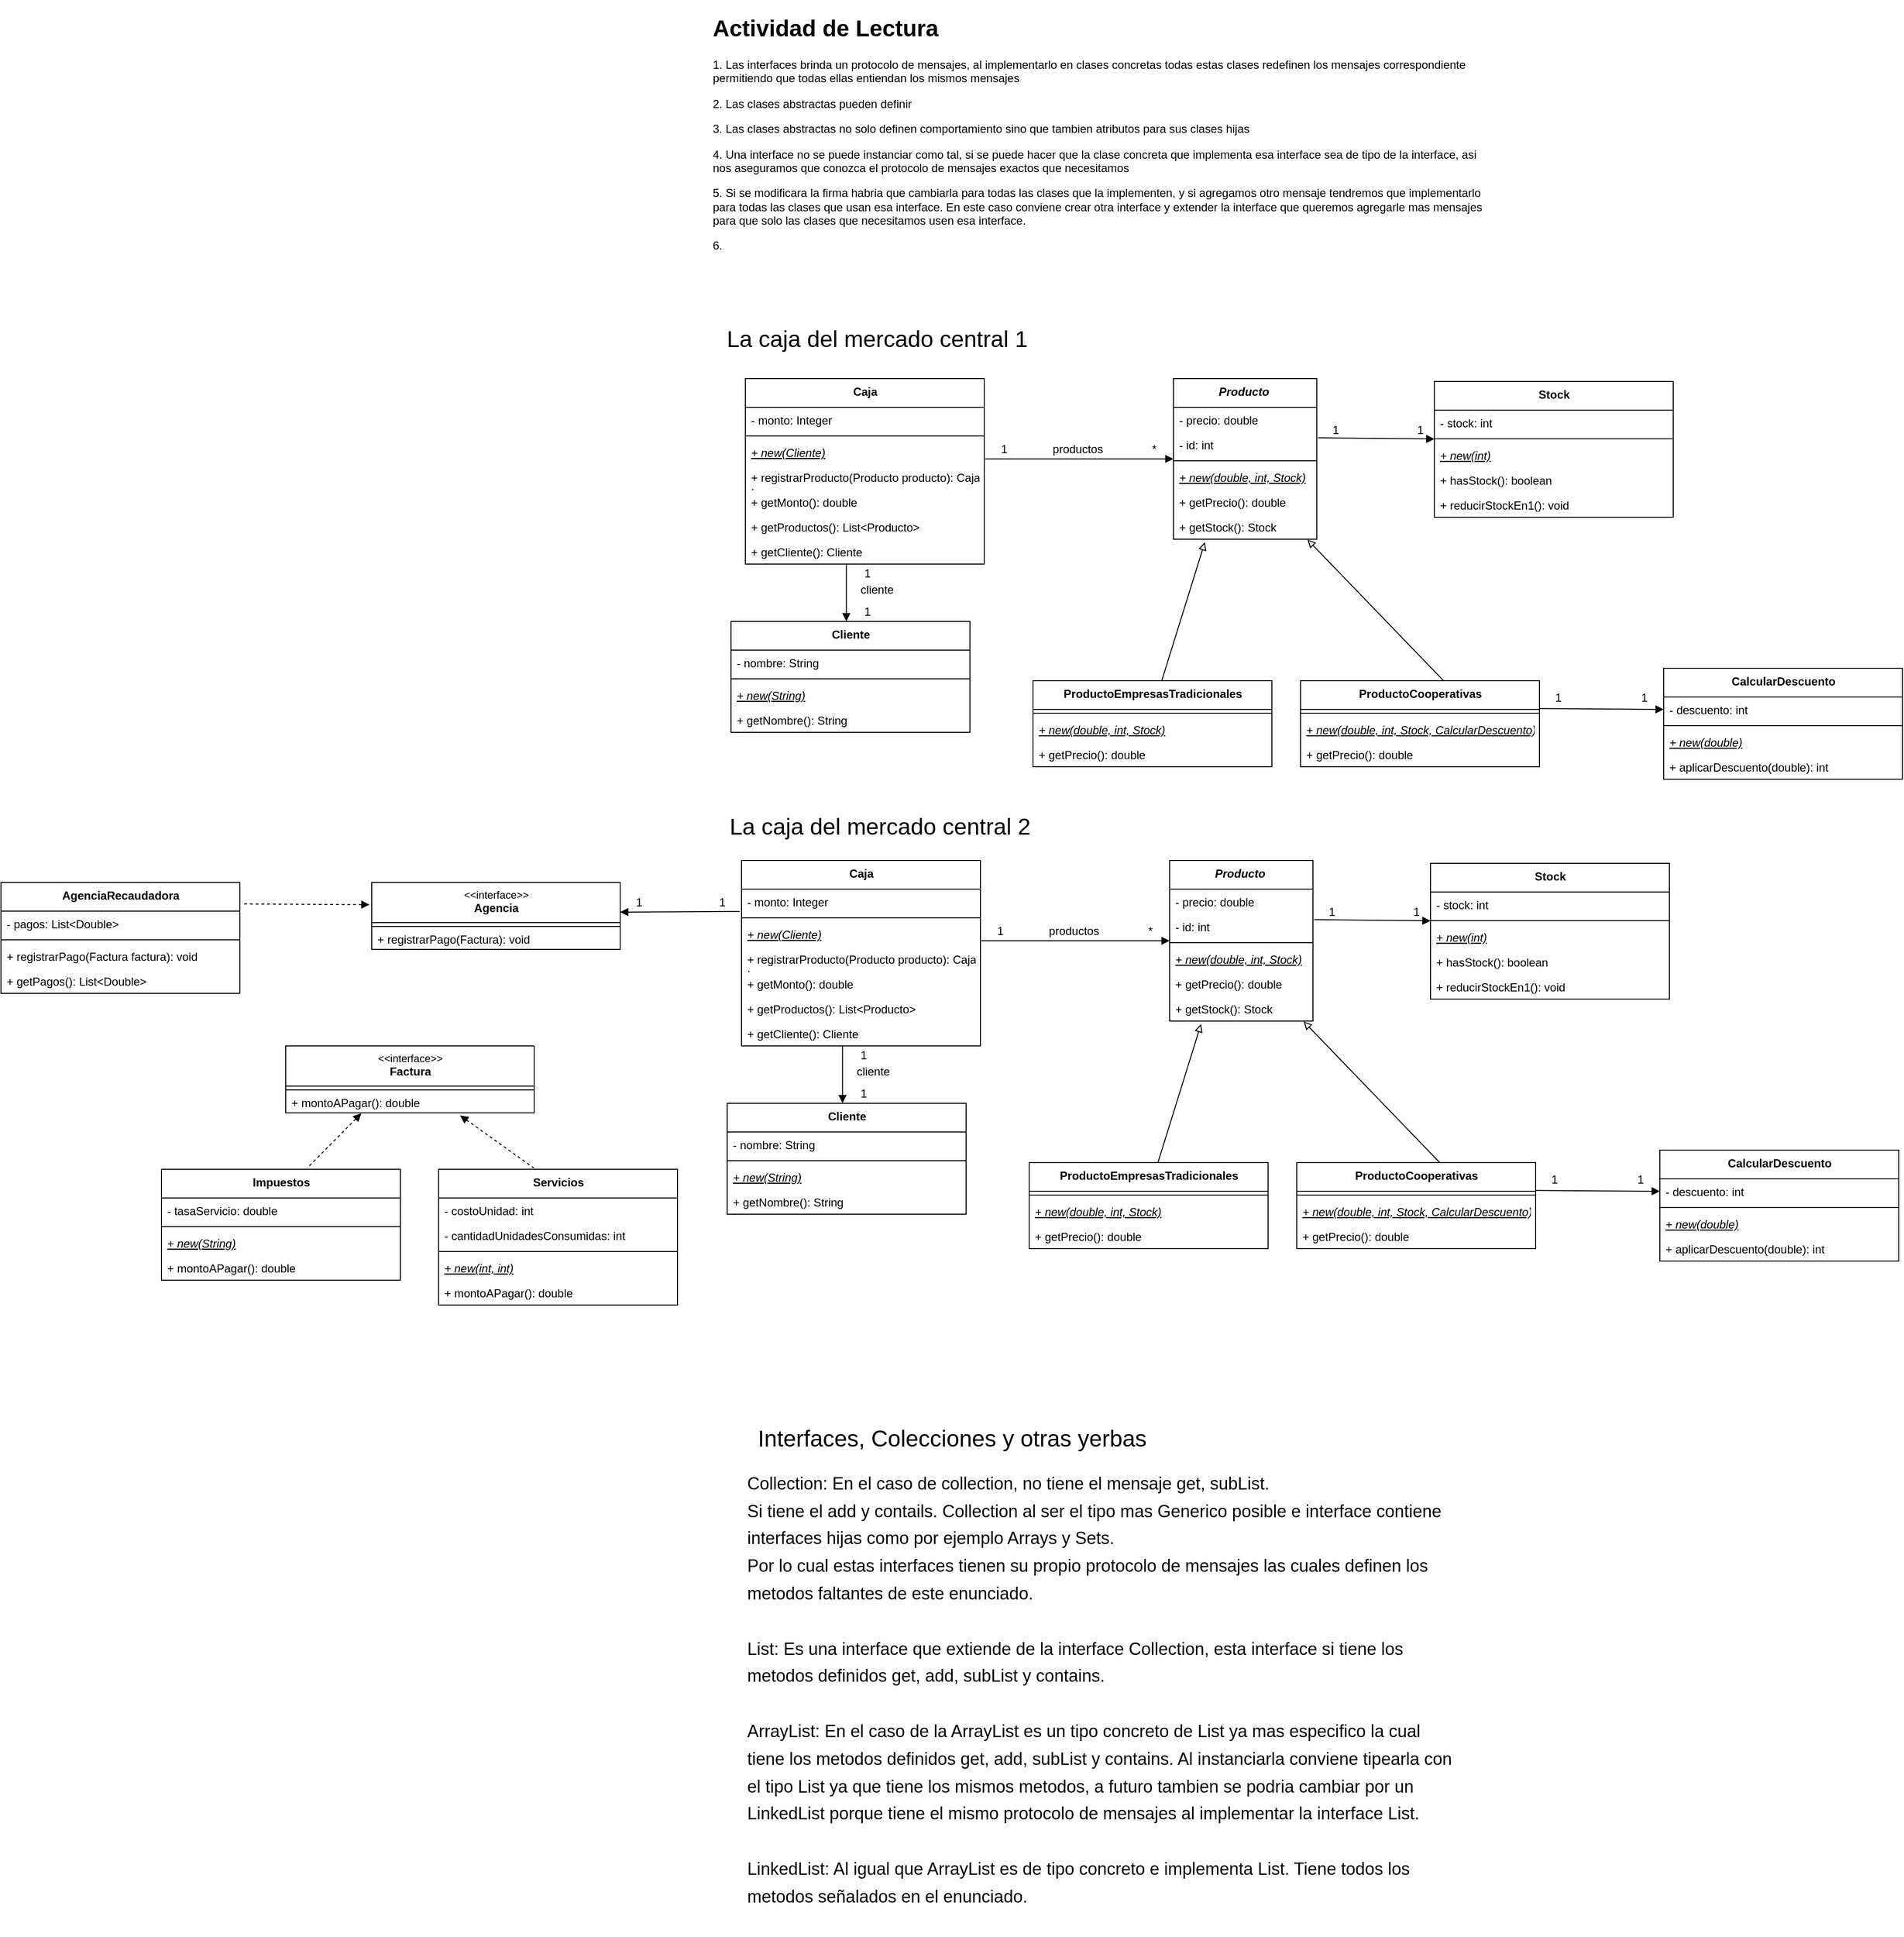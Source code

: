 <mxfile version="17.5.0" type="github">
  <diagram id="h2imKSvwqHgFwFgqD-qL" name="Page-1">
    <mxGraphModel dx="2871" dy="1004" grid="1" gridSize="10" guides="1" tooltips="1" connect="1" arrows="1" fold="1" page="1" pageScale="1" pageWidth="827" pageHeight="1169" math="0" shadow="0">
      <root>
        <mxCell id="0" />
        <mxCell id="1" parent="0" />
        <mxCell id="-CZiWa_femPdXsY6NKQu-2" value="&lt;h1&gt;Actividad de Lectura&lt;/h1&gt;&lt;p&gt;1. Las interfaces brinda un protocolo de mensajes, al implementarlo en clases concretas todas estas clases redefinen los mensajes correspondiente permitiendo que todas ellas entiendan los mismos mensajes&lt;/p&gt;&lt;p&gt;2. Las clases abstractas pueden definir&amp;nbsp;&lt;/p&gt;&lt;p&gt;3. Las clases abstractas no solo definen comportamiento sino que tambien atributos para sus clases hijas&lt;/p&gt;&lt;p&gt;4. Una interface no se puede instanciar como tal, si se puede hacer que la clase concreta que implementa esa interface sea de tipo de la interface, asi nos aseguramos que conozca el protocolo de mensajes exactos que necesitamos&lt;/p&gt;&lt;p&gt;5. Si se modificara la firma habria que cambiarla para todas las clases que la implementen, y si agregamos otro mensaje tendremos que implementarlo para todas las clases que usan esa interface. En este caso conviene crear otra interface y extender la interface que queremos agregarle mas mensajes para que solo las clases que necesitamos usen esa interface.&lt;/p&gt;&lt;p&gt;6.&lt;/p&gt;" style="text;html=1;strokeColor=none;fillColor=none;spacing=5;spacingTop=-20;whiteSpace=wrap;overflow=hidden;rounded=0;" parent="1" vertex="1">
          <mxGeometry y="10" width="820" height="320" as="geometry" />
        </mxCell>
        <mxCell id="-CZiWa_femPdXsY6NKQu-3" value="&lt;font style=&quot;font-size: 24px&quot;&gt;La caja del mercado central 1&lt;/font&gt;" style="text;html=1;strokeColor=none;fillColor=none;align=center;verticalAlign=middle;whiteSpace=wrap;rounded=0;" parent="1" vertex="1">
          <mxGeometry x="7" y="340" width="340" height="30" as="geometry" />
        </mxCell>
        <mxCell id="-CZiWa_femPdXsY6NKQu-32" style="edgeStyle=none;orthogonalLoop=1;jettySize=auto;html=1;exitX=1;exitY=1;exitDx=0;exitDy=0;endArrow=none;endFill=0;rounded=0;entryX=0.999;entryY=0.808;entryDx=0;entryDy=0;entryPerimeter=0;startArrow=block;startFill=1;" parent="1" source="-CZiWa_femPdXsY6NKQu-37" edge="1">
          <mxGeometry relative="1" as="geometry">
            <mxPoint x="289.997" y="479.998" as="targetPoint" />
            <mxPoint x="482.21" y="480.422" as="sourcePoint" />
          </mxGeometry>
        </mxCell>
        <mxCell id="-CZiWa_femPdXsY6NKQu-33" style="edgeStyle=none;orthogonalLoop=1;jettySize=auto;html=1;endArrow=none;endFill=0;rounded=0;entryX=0.5;entryY=0;entryDx=0;entryDy=0;startArrow=block;startFill=0;exitX=0.219;exitY=1.122;exitDx=0;exitDy=0;exitPerimeter=0;" parent="1" source="gRFT-Wpe63Sl7lDczQc_-70" edge="1">
          <mxGeometry relative="1" as="geometry">
            <mxPoint x="473.5" y="716" as="targetPoint" />
            <mxPoint x="542.149" y="485.402" as="sourcePoint" />
          </mxGeometry>
        </mxCell>
        <mxCell id="-CZiWa_femPdXsY6NKQu-34" style="edgeStyle=none;orthogonalLoop=1;jettySize=auto;html=1;endArrow=none;endFill=0;rounded=0;entryX=0.5;entryY=0;entryDx=0;entryDy=0;startArrow=block;startFill=0;exitX=0.935;exitY=1.015;exitDx=0;exitDy=0;exitPerimeter=0;" parent="1" source="gRFT-Wpe63Sl7lDczQc_-70" edge="1">
          <mxGeometry relative="1" as="geometry">
            <mxPoint x="773.5" y="716" as="targetPoint" />
            <mxPoint x="651.631" y="485.402" as="sourcePoint" />
          </mxGeometry>
        </mxCell>
        <mxCell id="-CZiWa_femPdXsY6NKQu-36" value="productos" style="text;html=1;strokeColor=none;fillColor=none;align=center;verticalAlign=middle;whiteSpace=wrap;rounded=0;" parent="1" vertex="1">
          <mxGeometry x="367" y="460" width="40" height="20" as="geometry" />
        </mxCell>
        <mxCell id="-CZiWa_femPdXsY6NKQu-37" value="*" style="text;html=1;strokeColor=none;fillColor=none;align=center;verticalAlign=middle;whiteSpace=wrap;rounded=0;" parent="1" vertex="1">
          <mxGeometry x="447" y="460" width="40" height="20" as="geometry" />
        </mxCell>
        <mxCell id="-CZiWa_femPdXsY6NKQu-38" value="1" style="text;html=1;strokeColor=none;fillColor=none;align=center;verticalAlign=middle;whiteSpace=wrap;rounded=0;" parent="1" vertex="1">
          <mxGeometry x="290" y="460" width="40" height="20" as="geometry" />
        </mxCell>
        <mxCell id="vVhiKxb_t9OgOWYi2Gku-13" style="edgeStyle=none;orthogonalLoop=1;jettySize=auto;html=1;exitX=0.481;exitY=-0.001;exitDx=0;exitDy=0;endArrow=none;endFill=0;rounded=0;entryX=0.481;entryY=1.022;entryDx=0;entryDy=0;entryPerimeter=0;startArrow=block;startFill=1;exitPerimeter=0;" parent="1" edge="1">
          <mxGeometry relative="1" as="geometry">
            <mxPoint x="144.68" y="590.572" as="targetPoint" />
            <mxPoint x="144.68" y="649.914" as="sourcePoint" />
          </mxGeometry>
        </mxCell>
        <mxCell id="vVhiKxb_t9OgOWYi2Gku-14" value="cliente" style="text;html=1;strokeColor=none;fillColor=none;align=center;verticalAlign=middle;whiteSpace=wrap;rounded=0;" parent="1" vertex="1">
          <mxGeometry x="157" y="607" width="40" height="20" as="geometry" />
        </mxCell>
        <mxCell id="vVhiKxb_t9OgOWYi2Gku-15" value="1" style="text;html=1;strokeColor=none;fillColor=none;align=center;verticalAlign=middle;whiteSpace=wrap;rounded=0;" parent="1" vertex="1">
          <mxGeometry x="147" y="590" width="40" height="20" as="geometry" />
        </mxCell>
        <mxCell id="vVhiKxb_t9OgOWYi2Gku-16" value="1" style="text;html=1;strokeColor=none;fillColor=none;align=center;verticalAlign=middle;whiteSpace=wrap;rounded=0;" parent="1" vertex="1">
          <mxGeometry x="147" y="630" width="40" height="20" as="geometry" />
        </mxCell>
        <mxCell id="vVhiKxb_t9OgOWYi2Gku-91" value="&lt;font style=&quot;font-size: 24px&quot;&gt;La caja del mercado central 2&lt;/font&gt;" style="text;html=1;strokeColor=none;fillColor=none;align=center;verticalAlign=middle;whiteSpace=wrap;rounded=0;" parent="1" vertex="1">
          <mxGeometry x="10" y="850" width="340" height="30" as="geometry" />
        </mxCell>
        <mxCell id="vVhiKxb_t9OgOWYi2Gku-92" value="&lt;font style=&quot;font-size: 24px&quot;&gt;Interfaces, Colecciones y otras yerbas&lt;/font&gt;" style="text;html=1;strokeColor=none;fillColor=none;align=center;verticalAlign=middle;whiteSpace=wrap;rounded=0;" parent="1" vertex="1">
          <mxGeometry x="24" y="1490" width="463" height="30" as="geometry" />
        </mxCell>
        <mxCell id="vVhiKxb_t9OgOWYi2Gku-93" value="&lt;font style=&quot;font-size: 18px&quot;&gt;Collection: En el caso de collection, no tiene el mensaje get, subList.&lt;br&gt;Si tiene el add y contails. Collection al ser el tipo mas Generico posible e interface contiene interfaces hijas como por ejemplo Arrays y Sets.&lt;br&gt;Por lo cual estas interfaces tienen su propio protocolo de mensajes las cuales definen los metodos faltantes de este enunciado.&lt;br&gt;&lt;br&gt;List: Es una interface que extiende de la interface Collection, esta interface si tiene los metodos definidos get, add, subList y contains.&lt;br&gt;&lt;br&gt;ArrayList: En el caso de la ArrayList es un tipo concreto de List ya mas especifico la cual tiene los metodos definidos get, add, subList y contains. Al instanciarla conviene tipearla con el tipo List ya que tiene los mismos metodos, a futuro tambien se podria cambiar por un LinkedList porque tiene el mismo protocolo de mensajes al implementar la interface List.&lt;br&gt;&lt;br&gt;LinkedList: Al igual que ArrayList es de tipo concreto e implementa List. Tiene todos los metodos señalados en el enunciado.&lt;br&gt;&lt;br&gt;&lt;/font&gt;" style="text;html=1;strokeColor=none;fillColor=none;align=left;verticalAlign=middle;whiteSpace=wrap;rounded=0;fontSize=24;" parent="1" vertex="1">
          <mxGeometry x="39" y="1760" width="750" height="40" as="geometry" />
        </mxCell>
        <mxCell id="gRFT-Wpe63Sl7lDczQc_-9" style="edgeStyle=none;orthogonalLoop=1;jettySize=auto;html=1;exitX=0;exitY=0.516;exitDx=0;exitDy=0;endArrow=none;endFill=0;rounded=0;startArrow=block;startFill=1;exitPerimeter=0;entryX=1.009;entryY=0.228;entryDx=0;entryDy=0;entryPerimeter=0;" edge="1" parent="1" source="gRFT-Wpe63Sl7lDczQc_-62" target="s8EH2hZSlrzV0o0GCKrY-9">
          <mxGeometry relative="1" as="geometry">
            <mxPoint x="700" y="456" as="targetPoint" />
            <mxPoint x="808.935" y="456.126" as="sourcePoint" />
          </mxGeometry>
        </mxCell>
        <mxCell id="gRFT-Wpe63Sl7lDczQc_-10" style="edgeStyle=none;orthogonalLoop=1;jettySize=auto;html=1;exitX=0;exitY=0.5;exitDx=0;exitDy=0;endArrow=none;endFill=0;rounded=0;startArrow=block;startFill=1;entryX=0.998;entryY=0.324;entryDx=0;entryDy=0;entryPerimeter=0;" edge="1" parent="1" source="gRFT-Wpe63Sl7lDczQc_-2" target="gRFT-Wpe63Sl7lDczQc_-52">
          <mxGeometry relative="1" as="geometry">
            <mxPoint x="901.012" y="731.222" as="targetPoint" />
            <mxPoint x="808.935" y="396.126" as="sourcePoint" />
          </mxGeometry>
        </mxCell>
        <mxCell id="gRFT-Wpe63Sl7lDczQc_-13" value="1" style="text;html=1;strokeColor=none;fillColor=none;align=center;verticalAlign=middle;whiteSpace=wrap;rounded=0;" vertex="1" parent="1">
          <mxGeometry x="637" y="440" width="40" height="20" as="geometry" />
        </mxCell>
        <mxCell id="gRFT-Wpe63Sl7lDczQc_-14" value="1" style="text;html=1;strokeColor=none;fillColor=none;align=center;verticalAlign=middle;whiteSpace=wrap;rounded=0;" vertex="1" parent="1">
          <mxGeometry x="723.5" y="440" width="43" height="20" as="geometry" />
        </mxCell>
        <mxCell id="gRFT-Wpe63Sl7lDczQc_-16" value="1" style="text;html=1;strokeColor=none;fillColor=none;align=center;verticalAlign=middle;whiteSpace=wrap;rounded=0;" vertex="1" parent="1">
          <mxGeometry x="870" y="720" width="40" height="20" as="geometry" />
        </mxCell>
        <mxCell id="gRFT-Wpe63Sl7lDczQc_-17" value="1" style="text;html=1;strokeColor=none;fillColor=none;align=center;verticalAlign=middle;whiteSpace=wrap;rounded=0;" vertex="1" parent="1">
          <mxGeometry x="960" y="720" width="40" height="20" as="geometry" />
        </mxCell>
        <mxCell id="gRFT-Wpe63Sl7lDczQc_-18" value="&lt;span style=&quot;font-size: 12px ; font-weight: 700&quot;&gt;Caja&lt;/span&gt;" style="swimlane;fontStyle=0;align=center;verticalAlign=top;childLayout=stackLayout;horizontal=1;startSize=30;horizontalStack=0;resizeParent=1;resizeParentMax=0;resizeLast=0;collapsible=0;marginBottom=0;html=1;labelBackgroundColor=none;labelBorderColor=none;fontSize=11;" vertex="1" parent="1">
          <mxGeometry x="39" y="396" width="250" height="194" as="geometry" />
        </mxCell>
        <mxCell id="gRFT-Wpe63Sl7lDczQc_-30" value="- monto: Integer" style="text;strokeColor=none;fillColor=none;align=left;verticalAlign=top;spacingLeft=4;spacingRight=4;overflow=hidden;rotatable=0;points=[[0,0.5],[1,0.5]];portConstraint=eastwest;" vertex="1" parent="gRFT-Wpe63Sl7lDczQc_-18">
          <mxGeometry y="30" width="250" height="26" as="geometry" />
        </mxCell>
        <mxCell id="gRFT-Wpe63Sl7lDczQc_-21" value="" style="line;strokeWidth=1;fillColor=none;align=left;verticalAlign=middle;spacingTop=-1;spacingLeft=3;spacingRight=3;rotatable=0;labelPosition=right;points=[];portConstraint=eastwest;labelBackgroundColor=none;labelBorderColor=none;fontSize=11;html=1;" vertex="1" parent="gRFT-Wpe63Sl7lDczQc_-18">
          <mxGeometry y="56" width="250" height="8" as="geometry" />
        </mxCell>
        <mxCell id="gRFT-Wpe63Sl7lDczQc_-31" value="+ new(Cliente)" style="text;strokeColor=none;fillColor=none;align=left;verticalAlign=top;spacingLeft=4;spacingRight=4;overflow=hidden;rotatable=0;points=[[0,0.5],[1,0.5]];portConstraint=eastwest;fontStyle=6" vertex="1" parent="gRFT-Wpe63Sl7lDczQc_-18">
          <mxGeometry y="64" width="250" height="26" as="geometry" />
        </mxCell>
        <mxCell id="gRFT-Wpe63Sl7lDczQc_-32" value="+ registrarProducto(Producto producto): Caja&#xa;: " style="text;strokeColor=none;fillColor=none;align=left;verticalAlign=top;spacingLeft=4;spacingRight=4;overflow=hidden;rotatable=0;points=[[0,0.5],[1,0.5]];portConstraint=eastwest;" vertex="1" parent="gRFT-Wpe63Sl7lDczQc_-18">
          <mxGeometry y="90" width="250" height="26" as="geometry" />
        </mxCell>
        <mxCell id="gRFT-Wpe63Sl7lDczQc_-33" value="+ getMonto(): double" style="text;strokeColor=none;fillColor=none;align=left;verticalAlign=top;spacingLeft=4;spacingRight=4;overflow=hidden;rotatable=0;points=[[0,0.5],[1,0.5]];portConstraint=eastwest;" vertex="1" parent="gRFT-Wpe63Sl7lDczQc_-18">
          <mxGeometry y="116" width="250" height="26" as="geometry" />
        </mxCell>
        <mxCell id="gRFT-Wpe63Sl7lDczQc_-34" value="+ getProductos(): List&lt;Producto&gt;" style="text;strokeColor=none;fillColor=none;align=left;verticalAlign=top;spacingLeft=4;spacingRight=4;overflow=hidden;rotatable=0;points=[[0,0.5],[1,0.5]];portConstraint=eastwest;" vertex="1" parent="gRFT-Wpe63Sl7lDczQc_-18">
          <mxGeometry y="142" width="250" height="26" as="geometry" />
        </mxCell>
        <mxCell id="gRFT-Wpe63Sl7lDczQc_-35" value="+ getCliente(): Cliente" style="text;strokeColor=none;fillColor=none;align=left;verticalAlign=top;spacingLeft=4;spacingRight=4;overflow=hidden;rotatable=0;points=[[0,0.5],[1,0.5]];portConstraint=eastwest;" vertex="1" parent="gRFT-Wpe63Sl7lDczQc_-18">
          <mxGeometry y="168" width="250" height="26" as="geometry" />
        </mxCell>
        <mxCell id="gRFT-Wpe63Sl7lDczQc_-36" value="&lt;span style=&quot;font-size: 12px ; font-weight: 700&quot;&gt;Cliente&lt;/span&gt;" style="swimlane;fontStyle=0;align=center;verticalAlign=top;childLayout=stackLayout;horizontal=1;startSize=30;horizontalStack=0;resizeParent=1;resizeParentMax=0;resizeLast=0;collapsible=0;marginBottom=0;html=1;labelBackgroundColor=none;labelBorderColor=none;fontSize=11;" vertex="1" parent="1">
          <mxGeometry x="24" y="650" width="250" height="116" as="geometry" />
        </mxCell>
        <mxCell id="gRFT-Wpe63Sl7lDczQc_-44" value="- nombre: String" style="text;strokeColor=none;fillColor=none;align=left;verticalAlign=top;spacingLeft=4;spacingRight=4;overflow=hidden;rotatable=0;points=[[0,0.5],[1,0.5]];portConstraint=eastwest;" vertex="1" parent="gRFT-Wpe63Sl7lDczQc_-36">
          <mxGeometry y="30" width="250" height="26" as="geometry" />
        </mxCell>
        <mxCell id="gRFT-Wpe63Sl7lDczQc_-38" value="" style="line;strokeWidth=1;fillColor=none;align=left;verticalAlign=middle;spacingTop=-1;spacingLeft=3;spacingRight=3;rotatable=0;labelPosition=right;points=[];portConstraint=eastwest;labelBackgroundColor=none;labelBorderColor=none;fontSize=11;html=1;" vertex="1" parent="gRFT-Wpe63Sl7lDczQc_-36">
          <mxGeometry y="56" width="250" height="8" as="geometry" />
        </mxCell>
        <mxCell id="gRFT-Wpe63Sl7lDczQc_-45" value="+ new(String)" style="text;strokeColor=none;fillColor=none;align=left;verticalAlign=top;spacingLeft=4;spacingRight=4;overflow=hidden;rotatable=0;points=[[0,0.5],[1,0.5]];portConstraint=eastwest;fontStyle=6" vertex="1" parent="gRFT-Wpe63Sl7lDczQc_-36">
          <mxGeometry y="64" width="250" height="26" as="geometry" />
        </mxCell>
        <mxCell id="vVhiKxb_t9OgOWYi2Gku-9" value="+ getNombre(): String&#xa;: " style="text;strokeColor=none;fillColor=none;align=left;verticalAlign=top;spacingLeft=4;spacingRight=4;overflow=hidden;rotatable=0;points=[[0,0.5],[1,0.5]];portConstraint=eastwest;" parent="gRFT-Wpe63Sl7lDczQc_-36" vertex="1">
          <mxGeometry y="90" width="250" height="26" as="geometry" />
        </mxCell>
        <mxCell id="gRFT-Wpe63Sl7lDczQc_-47" value="&lt;span style=&quot;font-size: 12px ; font-weight: 700&quot;&gt;ProductoEmpresasTradicionales&lt;/span&gt;" style="swimlane;fontStyle=0;align=center;verticalAlign=top;childLayout=stackLayout;horizontal=1;startSize=30;horizontalStack=0;resizeParent=1;resizeParentMax=0;resizeLast=0;collapsible=0;marginBottom=0;html=1;labelBackgroundColor=none;labelBorderColor=none;fontSize=11;" vertex="1" parent="1">
          <mxGeometry x="340" y="712" width="250" height="90" as="geometry" />
        </mxCell>
        <mxCell id="gRFT-Wpe63Sl7lDczQc_-49" value="" style="line;strokeWidth=1;fillColor=none;align=left;verticalAlign=middle;spacingTop=-1;spacingLeft=3;spacingRight=3;rotatable=0;labelPosition=right;points=[];portConstraint=eastwest;labelBackgroundColor=none;labelBorderColor=none;fontSize=11;html=1;" vertex="1" parent="gRFT-Wpe63Sl7lDczQc_-47">
          <mxGeometry y="30" width="250" height="8" as="geometry" />
        </mxCell>
        <mxCell id="vVhiKxb_t9OgOWYi2Gku-20" value="+ new(double, int, Stock)" style="text;strokeColor=none;fillColor=none;align=left;verticalAlign=top;spacingLeft=4;spacingRight=4;overflow=hidden;rotatable=0;points=[[0,0.5],[1,0.5]];portConstraint=eastwest;fontStyle=6" parent="gRFT-Wpe63Sl7lDczQc_-47" vertex="1">
          <mxGeometry y="38" width="250" height="26" as="geometry" />
        </mxCell>
        <mxCell id="s8EH2hZSlrzV0o0GCKrY-10" value="+ getPrecio(): double" style="text;strokeColor=none;fillColor=none;align=left;verticalAlign=top;spacingLeft=4;spacingRight=4;overflow=hidden;rotatable=0;points=[[0,0.5],[1,0.5]];portConstraint=eastwest;fontStyle=0" parent="gRFT-Wpe63Sl7lDczQc_-47" vertex="1">
          <mxGeometry y="64" width="250" height="26" as="geometry" />
        </mxCell>
        <mxCell id="gRFT-Wpe63Sl7lDczQc_-52" value="&lt;span style=&quot;font-size: 12px ; font-weight: 700&quot;&gt;ProductoCooperativas&lt;/span&gt;" style="swimlane;fontStyle=0;align=center;verticalAlign=top;childLayout=stackLayout;horizontal=1;startSize=30;horizontalStack=0;resizeParent=1;resizeParentMax=0;resizeLast=0;collapsible=0;marginBottom=0;html=1;labelBackgroundColor=none;labelBorderColor=none;fontSize=11;" vertex="1" parent="1">
          <mxGeometry x="620" y="712" width="250" height="90" as="geometry" />
        </mxCell>
        <mxCell id="gRFT-Wpe63Sl7lDczQc_-53" value="" style="line;strokeWidth=1;fillColor=none;align=left;verticalAlign=middle;spacingTop=-1;spacingLeft=3;spacingRight=3;rotatable=0;labelPosition=right;points=[];portConstraint=eastwest;labelBackgroundColor=none;labelBorderColor=none;fontSize=11;html=1;" vertex="1" parent="gRFT-Wpe63Sl7lDczQc_-52">
          <mxGeometry y="30" width="250" height="8" as="geometry" />
        </mxCell>
        <mxCell id="gRFT-Wpe63Sl7lDczQc_-54" value="+ new(double, int, Stock, CalcularDescuento)" style="text;strokeColor=none;fillColor=none;align=left;verticalAlign=top;spacingLeft=4;spacingRight=4;overflow=hidden;rotatable=0;points=[[0,0.5],[1,0.5]];portConstraint=eastwest;fontStyle=6" vertex="1" parent="gRFT-Wpe63Sl7lDczQc_-52">
          <mxGeometry y="38" width="250" height="26" as="geometry" />
        </mxCell>
        <mxCell id="gRFT-Wpe63Sl7lDczQc_-55" value="+ getPrecio(): double" style="text;strokeColor=none;fillColor=none;align=left;verticalAlign=top;spacingLeft=4;spacingRight=4;overflow=hidden;rotatable=0;points=[[0,0.5],[1,0.5]];portConstraint=eastwest;fontStyle=0" vertex="1" parent="gRFT-Wpe63Sl7lDczQc_-52">
          <mxGeometry y="64" width="250" height="26" as="geometry" />
        </mxCell>
        <mxCell id="gRFT-Wpe63Sl7lDczQc_-56" value="&lt;span style=&quot;font-size: 12px ; font-weight: 700&quot;&gt;CalcularDescuento&lt;/span&gt;" style="swimlane;fontStyle=0;align=center;verticalAlign=top;childLayout=stackLayout;horizontal=1;startSize=30;horizontalStack=0;resizeParent=1;resizeParentMax=0;resizeLast=0;collapsible=0;marginBottom=0;html=1;labelBackgroundColor=none;labelBorderColor=none;fontSize=11;" vertex="1" parent="1">
          <mxGeometry x="1000" y="699" width="250" height="116" as="geometry" />
        </mxCell>
        <mxCell id="gRFT-Wpe63Sl7lDczQc_-2" value="- descuento: int" style="text;strokeColor=none;fillColor=none;align=left;verticalAlign=top;spacingLeft=4;spacingRight=4;overflow=hidden;rotatable=0;points=[[0,0.5],[1,0.5]];portConstraint=eastwest;" vertex="1" parent="gRFT-Wpe63Sl7lDczQc_-56">
          <mxGeometry y="30" width="250" height="26" as="geometry" />
        </mxCell>
        <mxCell id="gRFT-Wpe63Sl7lDczQc_-57" value="" style="line;strokeWidth=1;fillColor=none;align=left;verticalAlign=middle;spacingTop=-1;spacingLeft=3;spacingRight=3;rotatable=0;labelPosition=right;points=[];portConstraint=eastwest;labelBackgroundColor=none;labelBorderColor=none;fontSize=11;html=1;" vertex="1" parent="gRFT-Wpe63Sl7lDczQc_-56">
          <mxGeometry y="56" width="250" height="8" as="geometry" />
        </mxCell>
        <mxCell id="gRFT-Wpe63Sl7lDczQc_-58" value="+ new(double)" style="text;strokeColor=none;fillColor=none;align=left;verticalAlign=top;spacingLeft=4;spacingRight=4;overflow=hidden;rotatable=0;points=[[0,0.5],[1,0.5]];portConstraint=eastwest;fontStyle=6" vertex="1" parent="gRFT-Wpe63Sl7lDczQc_-56">
          <mxGeometry y="64" width="250" height="26" as="geometry" />
        </mxCell>
        <mxCell id="gRFT-Wpe63Sl7lDczQc_-59" value="+ aplicarDescuento(double): int" style="text;strokeColor=none;fillColor=none;align=left;verticalAlign=top;spacingLeft=4;spacingRight=4;overflow=hidden;rotatable=0;points=[[0,0.5],[1,0.5]];portConstraint=eastwest;fontStyle=0" vertex="1" parent="gRFT-Wpe63Sl7lDczQc_-56">
          <mxGeometry y="90" width="250" height="26" as="geometry" />
        </mxCell>
        <mxCell id="gRFT-Wpe63Sl7lDczQc_-60" value="&lt;span style=&quot;font-size: 12px ; font-weight: 700&quot;&gt;Stock&lt;/span&gt;" style="swimlane;fontStyle=0;align=center;verticalAlign=top;childLayout=stackLayout;horizontal=1;startSize=30;horizontalStack=0;resizeParent=1;resizeParentMax=0;resizeLast=0;collapsible=0;marginBottom=0;html=1;labelBackgroundColor=none;labelBorderColor=none;fontSize=11;" vertex="1" parent="1">
          <mxGeometry x="760" y="399" width="250" height="142" as="geometry" />
        </mxCell>
        <mxCell id="gRFT-Wpe63Sl7lDczQc_-61" value="- stock: int" style="text;strokeColor=none;fillColor=none;align=left;verticalAlign=top;spacingLeft=4;spacingRight=4;overflow=hidden;rotatable=0;points=[[0,0.5],[1,0.5]];portConstraint=eastwest;" vertex="1" parent="gRFT-Wpe63Sl7lDczQc_-60">
          <mxGeometry y="30" width="250" height="26" as="geometry" />
        </mxCell>
        <mxCell id="gRFT-Wpe63Sl7lDczQc_-62" value="" style="line;strokeWidth=1;fillColor=none;align=left;verticalAlign=middle;spacingTop=-1;spacingLeft=3;spacingRight=3;rotatable=0;labelPosition=right;points=[];portConstraint=eastwest;labelBackgroundColor=none;labelBorderColor=none;fontSize=11;html=1;" vertex="1" parent="gRFT-Wpe63Sl7lDczQc_-60">
          <mxGeometry y="56" width="250" height="8" as="geometry" />
        </mxCell>
        <mxCell id="gRFT-Wpe63Sl7lDczQc_-63" value="+ new(int)" style="text;strokeColor=none;fillColor=none;align=left;verticalAlign=top;spacingLeft=4;spacingRight=4;overflow=hidden;rotatable=0;points=[[0,0.5],[1,0.5]];portConstraint=eastwest;fontStyle=6" vertex="1" parent="gRFT-Wpe63Sl7lDczQc_-60">
          <mxGeometry y="64" width="250" height="26" as="geometry" />
        </mxCell>
        <mxCell id="gRFT-Wpe63Sl7lDczQc_-64" value="+ hasStock(): boolean" style="text;strokeColor=none;fillColor=none;align=left;verticalAlign=top;spacingLeft=4;spacingRight=4;overflow=hidden;rotatable=0;points=[[0,0.5],[1,0.5]];portConstraint=eastwest;fontStyle=0" vertex="1" parent="gRFT-Wpe63Sl7lDczQc_-60">
          <mxGeometry y="90" width="250" height="26" as="geometry" />
        </mxCell>
        <mxCell id="gRFT-Wpe63Sl7lDczQc_-15" value="+ reducirStockEn1(): void" style="text;strokeColor=none;fillColor=none;align=left;verticalAlign=top;spacingLeft=4;spacingRight=4;overflow=hidden;rotatable=0;points=[[0,0.5],[1,0.5]];portConstraint=eastwest;" vertex="1" parent="gRFT-Wpe63Sl7lDczQc_-60">
          <mxGeometry y="116" width="250" height="26" as="geometry" />
        </mxCell>
        <mxCell id="gRFT-Wpe63Sl7lDczQc_-65" value="&lt;span style=&quot;font-size: 12px ; font-style: italic ; font-weight: 700&quot;&gt;Producto&amp;nbsp;&lt;/span&gt;" style="swimlane;fontStyle=0;align=center;verticalAlign=top;childLayout=stackLayout;horizontal=1;startSize=30;horizontalStack=0;resizeParent=1;resizeParentMax=0;resizeLast=0;collapsible=0;marginBottom=0;html=1;labelBackgroundColor=none;labelBorderColor=none;fontSize=11;" vertex="1" parent="1">
          <mxGeometry x="487" y="396" width="150" height="168" as="geometry" />
        </mxCell>
        <mxCell id="-CZiWa_femPdXsY6NKQu-6" value="- precio: double" style="text;strokeColor=none;fillColor=none;align=left;verticalAlign=top;spacingLeft=4;spacingRight=4;overflow=hidden;rotatable=0;points=[[0,0.5],[1,0.5]];portConstraint=eastwest;" parent="gRFT-Wpe63Sl7lDczQc_-65" vertex="1">
          <mxGeometry y="30" width="150" height="26" as="geometry" />
        </mxCell>
        <mxCell id="s8EH2hZSlrzV0o0GCKrY-9" value="- id: int" style="text;strokeColor=none;fillColor=none;align=left;verticalAlign=top;spacingLeft=4;spacingRight=4;overflow=hidden;rotatable=0;points=[[0,0.5],[1,0.5]];portConstraint=eastwest;" parent="gRFT-Wpe63Sl7lDczQc_-65" vertex="1">
          <mxGeometry y="56" width="150" height="26" as="geometry" />
        </mxCell>
        <mxCell id="gRFT-Wpe63Sl7lDczQc_-67" value="" style="line;strokeWidth=1;fillColor=none;align=left;verticalAlign=middle;spacingTop=-1;spacingLeft=3;spacingRight=3;rotatable=0;labelPosition=right;points=[];portConstraint=eastwest;labelBackgroundColor=none;labelBorderColor=none;fontSize=11;html=1;" vertex="1" parent="gRFT-Wpe63Sl7lDczQc_-65">
          <mxGeometry y="82" width="150" height="8" as="geometry" />
        </mxCell>
        <mxCell id="vVhiKxb_t9OgOWYi2Gku-17" value="+ new(double, int, Stock)" style="text;strokeColor=none;fillColor=none;align=left;verticalAlign=top;spacingLeft=4;spacingRight=4;overflow=hidden;rotatable=0;points=[[0,0.5],[1,0.5]];portConstraint=eastwest;fontStyle=6" parent="gRFT-Wpe63Sl7lDczQc_-65" vertex="1">
          <mxGeometry y="90" width="150" height="26" as="geometry" />
        </mxCell>
        <mxCell id="gRFT-Wpe63Sl7lDczQc_-69" value="+ getPrecio(): double" style="text;strokeColor=none;fillColor=none;align=left;verticalAlign=top;spacingLeft=4;spacingRight=4;overflow=hidden;rotatable=0;points=[[0,0.5],[1,0.5]];portConstraint=eastwest;fontStyle=0" vertex="1" parent="gRFT-Wpe63Sl7lDczQc_-65">
          <mxGeometry y="116" width="150" height="26" as="geometry" />
        </mxCell>
        <mxCell id="gRFT-Wpe63Sl7lDczQc_-70" value="+ getStock(): Stock" style="text;strokeColor=none;fillColor=none;align=left;verticalAlign=top;spacingLeft=4;spacingRight=4;overflow=hidden;rotatable=0;points=[[0,0.5],[1,0.5]];portConstraint=eastwest;" vertex="1" parent="gRFT-Wpe63Sl7lDczQc_-65">
          <mxGeometry y="142" width="150" height="26" as="geometry" />
        </mxCell>
        <mxCell id="gRFT-Wpe63Sl7lDczQc_-72" style="edgeStyle=none;orthogonalLoop=1;jettySize=auto;html=1;exitX=1;exitY=1;exitDx=0;exitDy=0;endArrow=none;endFill=0;rounded=0;entryX=0.999;entryY=0.808;entryDx=0;entryDy=0;entryPerimeter=0;startArrow=block;startFill=1;" edge="1" parent="1" source="gRFT-Wpe63Sl7lDczQc_-76">
          <mxGeometry relative="1" as="geometry">
            <mxPoint x="285.997" y="983.998" as="targetPoint" />
            <mxPoint x="478.21" y="984.422" as="sourcePoint" />
          </mxGeometry>
        </mxCell>
        <mxCell id="gRFT-Wpe63Sl7lDczQc_-73" style="edgeStyle=none;orthogonalLoop=1;jettySize=auto;html=1;endArrow=none;endFill=0;rounded=0;entryX=0.5;entryY=0;entryDx=0;entryDy=0;startArrow=block;startFill=0;exitX=0.219;exitY=1.122;exitDx=0;exitDy=0;exitPerimeter=0;" edge="1" parent="1" source="gRFT-Wpe63Sl7lDczQc_-126">
          <mxGeometry relative="1" as="geometry">
            <mxPoint x="469.5" y="1220" as="targetPoint" />
            <mxPoint x="538.149" y="989.402" as="sourcePoint" />
          </mxGeometry>
        </mxCell>
        <mxCell id="gRFT-Wpe63Sl7lDczQc_-74" style="edgeStyle=none;orthogonalLoop=1;jettySize=auto;html=1;endArrow=none;endFill=0;rounded=0;entryX=0.5;entryY=0;entryDx=0;entryDy=0;startArrow=block;startFill=0;exitX=0.935;exitY=1.015;exitDx=0;exitDy=0;exitPerimeter=0;" edge="1" parent="1" source="gRFT-Wpe63Sl7lDczQc_-126">
          <mxGeometry relative="1" as="geometry">
            <mxPoint x="769.5" y="1220" as="targetPoint" />
            <mxPoint x="647.631" y="989.402" as="sourcePoint" />
          </mxGeometry>
        </mxCell>
        <mxCell id="gRFT-Wpe63Sl7lDczQc_-75" value="productos" style="text;html=1;strokeColor=none;fillColor=none;align=center;verticalAlign=middle;whiteSpace=wrap;rounded=0;" vertex="1" parent="1">
          <mxGeometry x="363" y="964" width="40" height="20" as="geometry" />
        </mxCell>
        <mxCell id="gRFT-Wpe63Sl7lDczQc_-76" value="*" style="text;html=1;strokeColor=none;fillColor=none;align=center;verticalAlign=middle;whiteSpace=wrap;rounded=0;" vertex="1" parent="1">
          <mxGeometry x="443" y="964" width="40" height="20" as="geometry" />
        </mxCell>
        <mxCell id="gRFT-Wpe63Sl7lDczQc_-77" value="1" style="text;html=1;strokeColor=none;fillColor=none;align=center;verticalAlign=middle;whiteSpace=wrap;rounded=0;" vertex="1" parent="1">
          <mxGeometry x="286" y="964" width="40" height="20" as="geometry" />
        </mxCell>
        <mxCell id="gRFT-Wpe63Sl7lDczQc_-78" style="edgeStyle=none;orthogonalLoop=1;jettySize=auto;html=1;exitX=0.481;exitY=-0.001;exitDx=0;exitDy=0;endArrow=none;endFill=0;rounded=0;entryX=0.481;entryY=1.022;entryDx=0;entryDy=0;entryPerimeter=0;startArrow=block;startFill=1;exitPerimeter=0;" edge="1" parent="1">
          <mxGeometry relative="1" as="geometry">
            <mxPoint x="140.68" y="1094.572" as="targetPoint" />
            <mxPoint x="140.68" y="1153.914" as="sourcePoint" />
          </mxGeometry>
        </mxCell>
        <mxCell id="gRFT-Wpe63Sl7lDczQc_-79" value="cliente" style="text;html=1;strokeColor=none;fillColor=none;align=center;verticalAlign=middle;whiteSpace=wrap;rounded=0;" vertex="1" parent="1">
          <mxGeometry x="153" y="1111" width="40" height="20" as="geometry" />
        </mxCell>
        <mxCell id="gRFT-Wpe63Sl7lDczQc_-80" value="1" style="text;html=1;strokeColor=none;fillColor=none;align=center;verticalAlign=middle;whiteSpace=wrap;rounded=0;" vertex="1" parent="1">
          <mxGeometry x="143" y="1094" width="40" height="20" as="geometry" />
        </mxCell>
        <mxCell id="gRFT-Wpe63Sl7lDczQc_-81" value="1" style="text;html=1;strokeColor=none;fillColor=none;align=center;verticalAlign=middle;whiteSpace=wrap;rounded=0;" vertex="1" parent="1">
          <mxGeometry x="143" y="1134" width="40" height="20" as="geometry" />
        </mxCell>
        <mxCell id="gRFT-Wpe63Sl7lDczQc_-82" style="edgeStyle=none;orthogonalLoop=1;jettySize=auto;html=1;exitX=0;exitY=0.516;exitDx=0;exitDy=0;endArrow=none;endFill=0;rounded=0;startArrow=block;startFill=1;exitPerimeter=0;entryX=1.009;entryY=0.228;entryDx=0;entryDy=0;entryPerimeter=0;" edge="1" parent="1" source="gRFT-Wpe63Sl7lDczQc_-116" target="gRFT-Wpe63Sl7lDczQc_-122">
          <mxGeometry relative="1" as="geometry">
            <mxPoint x="696" y="960" as="targetPoint" />
            <mxPoint x="804.935" y="960.126" as="sourcePoint" />
          </mxGeometry>
        </mxCell>
        <mxCell id="gRFT-Wpe63Sl7lDczQc_-83" style="edgeStyle=none;orthogonalLoop=1;jettySize=auto;html=1;exitX=0;exitY=0.5;exitDx=0;exitDy=0;endArrow=none;endFill=0;rounded=0;startArrow=block;startFill=1;entryX=0.998;entryY=0.324;entryDx=0;entryDy=0;entryPerimeter=0;" edge="1" parent="1" source="gRFT-Wpe63Sl7lDczQc_-110" target="gRFT-Wpe63Sl7lDczQc_-105">
          <mxGeometry relative="1" as="geometry">
            <mxPoint x="897.012" y="1235.222" as="targetPoint" />
            <mxPoint x="804.935" y="900.126" as="sourcePoint" />
          </mxGeometry>
        </mxCell>
        <mxCell id="gRFT-Wpe63Sl7lDczQc_-84" value="1" style="text;html=1;strokeColor=none;fillColor=none;align=center;verticalAlign=middle;whiteSpace=wrap;rounded=0;" vertex="1" parent="1">
          <mxGeometry x="633" y="944" width="40" height="20" as="geometry" />
        </mxCell>
        <mxCell id="gRFT-Wpe63Sl7lDczQc_-85" value="1" style="text;html=1;strokeColor=none;fillColor=none;align=center;verticalAlign=middle;whiteSpace=wrap;rounded=0;" vertex="1" parent="1">
          <mxGeometry x="719.5" y="944" width="43" height="20" as="geometry" />
        </mxCell>
        <mxCell id="gRFT-Wpe63Sl7lDczQc_-86" value="1" style="text;html=1;strokeColor=none;fillColor=none;align=center;verticalAlign=middle;whiteSpace=wrap;rounded=0;" vertex="1" parent="1">
          <mxGeometry x="866" y="1224" width="40" height="20" as="geometry" />
        </mxCell>
        <mxCell id="gRFT-Wpe63Sl7lDczQc_-87" value="1" style="text;html=1;strokeColor=none;fillColor=none;align=center;verticalAlign=middle;whiteSpace=wrap;rounded=0;" vertex="1" parent="1">
          <mxGeometry x="956" y="1224" width="40" height="20" as="geometry" />
        </mxCell>
        <mxCell id="gRFT-Wpe63Sl7lDczQc_-88" value="&lt;span style=&quot;font-size: 12px ; font-weight: 700&quot;&gt;Caja&lt;/span&gt;" style="swimlane;fontStyle=0;align=center;verticalAlign=top;childLayout=stackLayout;horizontal=1;startSize=30;horizontalStack=0;resizeParent=1;resizeParentMax=0;resizeLast=0;collapsible=0;marginBottom=0;html=1;labelBackgroundColor=none;labelBorderColor=none;fontSize=11;" vertex="1" parent="1">
          <mxGeometry x="35" y="900" width="250" height="194" as="geometry" />
        </mxCell>
        <mxCell id="gRFT-Wpe63Sl7lDczQc_-89" value="- monto: Integer" style="text;strokeColor=none;fillColor=none;align=left;verticalAlign=top;spacingLeft=4;spacingRight=4;overflow=hidden;rotatable=0;points=[[0,0.5],[1,0.5]];portConstraint=eastwest;" vertex="1" parent="gRFT-Wpe63Sl7lDczQc_-88">
          <mxGeometry y="30" width="250" height="26" as="geometry" />
        </mxCell>
        <mxCell id="gRFT-Wpe63Sl7lDczQc_-90" value="" style="line;strokeWidth=1;fillColor=none;align=left;verticalAlign=middle;spacingTop=-1;spacingLeft=3;spacingRight=3;rotatable=0;labelPosition=right;points=[];portConstraint=eastwest;labelBackgroundColor=none;labelBorderColor=none;fontSize=11;html=1;" vertex="1" parent="gRFT-Wpe63Sl7lDczQc_-88">
          <mxGeometry y="56" width="250" height="8" as="geometry" />
        </mxCell>
        <mxCell id="gRFT-Wpe63Sl7lDczQc_-91" value="+ new(Cliente)" style="text;strokeColor=none;fillColor=none;align=left;verticalAlign=top;spacingLeft=4;spacingRight=4;overflow=hidden;rotatable=0;points=[[0,0.5],[1,0.5]];portConstraint=eastwest;fontStyle=6" vertex="1" parent="gRFT-Wpe63Sl7lDczQc_-88">
          <mxGeometry y="64" width="250" height="26" as="geometry" />
        </mxCell>
        <mxCell id="gRFT-Wpe63Sl7lDczQc_-92" value="+ registrarProducto(Producto producto): Caja&#xa;: " style="text;strokeColor=none;fillColor=none;align=left;verticalAlign=top;spacingLeft=4;spacingRight=4;overflow=hidden;rotatable=0;points=[[0,0.5],[1,0.5]];portConstraint=eastwest;" vertex="1" parent="gRFT-Wpe63Sl7lDczQc_-88">
          <mxGeometry y="90" width="250" height="26" as="geometry" />
        </mxCell>
        <mxCell id="gRFT-Wpe63Sl7lDczQc_-93" value="+ getMonto(): double" style="text;strokeColor=none;fillColor=none;align=left;verticalAlign=top;spacingLeft=4;spacingRight=4;overflow=hidden;rotatable=0;points=[[0,0.5],[1,0.5]];portConstraint=eastwest;" vertex="1" parent="gRFT-Wpe63Sl7lDczQc_-88">
          <mxGeometry y="116" width="250" height="26" as="geometry" />
        </mxCell>
        <mxCell id="gRFT-Wpe63Sl7lDczQc_-94" value="+ getProductos(): List&lt;Producto&gt;" style="text;strokeColor=none;fillColor=none;align=left;verticalAlign=top;spacingLeft=4;spacingRight=4;overflow=hidden;rotatable=0;points=[[0,0.5],[1,0.5]];portConstraint=eastwest;" vertex="1" parent="gRFT-Wpe63Sl7lDczQc_-88">
          <mxGeometry y="142" width="250" height="26" as="geometry" />
        </mxCell>
        <mxCell id="gRFT-Wpe63Sl7lDczQc_-95" value="+ getCliente(): Cliente" style="text;strokeColor=none;fillColor=none;align=left;verticalAlign=top;spacingLeft=4;spacingRight=4;overflow=hidden;rotatable=0;points=[[0,0.5],[1,0.5]];portConstraint=eastwest;" vertex="1" parent="gRFT-Wpe63Sl7lDczQc_-88">
          <mxGeometry y="168" width="250" height="26" as="geometry" />
        </mxCell>
        <mxCell id="gRFT-Wpe63Sl7lDczQc_-96" value="&lt;span style=&quot;font-size: 12px ; font-weight: 700&quot;&gt;Cliente&lt;/span&gt;" style="swimlane;fontStyle=0;align=center;verticalAlign=top;childLayout=stackLayout;horizontal=1;startSize=30;horizontalStack=0;resizeParent=1;resizeParentMax=0;resizeLast=0;collapsible=0;marginBottom=0;html=1;labelBackgroundColor=none;labelBorderColor=none;fontSize=11;" vertex="1" parent="1">
          <mxGeometry x="20" y="1154" width="250" height="116" as="geometry" />
        </mxCell>
        <mxCell id="gRFT-Wpe63Sl7lDczQc_-97" value="- nombre: String" style="text;strokeColor=none;fillColor=none;align=left;verticalAlign=top;spacingLeft=4;spacingRight=4;overflow=hidden;rotatable=0;points=[[0,0.5],[1,0.5]];portConstraint=eastwest;" vertex="1" parent="gRFT-Wpe63Sl7lDczQc_-96">
          <mxGeometry y="30" width="250" height="26" as="geometry" />
        </mxCell>
        <mxCell id="gRFT-Wpe63Sl7lDczQc_-98" value="" style="line;strokeWidth=1;fillColor=none;align=left;verticalAlign=middle;spacingTop=-1;spacingLeft=3;spacingRight=3;rotatable=0;labelPosition=right;points=[];portConstraint=eastwest;labelBackgroundColor=none;labelBorderColor=none;fontSize=11;html=1;" vertex="1" parent="gRFT-Wpe63Sl7lDczQc_-96">
          <mxGeometry y="56" width="250" height="8" as="geometry" />
        </mxCell>
        <mxCell id="gRFT-Wpe63Sl7lDczQc_-99" value="+ new(String)" style="text;strokeColor=none;fillColor=none;align=left;verticalAlign=top;spacingLeft=4;spacingRight=4;overflow=hidden;rotatable=0;points=[[0,0.5],[1,0.5]];portConstraint=eastwest;fontStyle=6" vertex="1" parent="gRFT-Wpe63Sl7lDczQc_-96">
          <mxGeometry y="64" width="250" height="26" as="geometry" />
        </mxCell>
        <mxCell id="gRFT-Wpe63Sl7lDczQc_-100" value="+ getNombre(): String&#xa;: " style="text;strokeColor=none;fillColor=none;align=left;verticalAlign=top;spacingLeft=4;spacingRight=4;overflow=hidden;rotatable=0;points=[[0,0.5],[1,0.5]];portConstraint=eastwest;" vertex="1" parent="gRFT-Wpe63Sl7lDczQc_-96">
          <mxGeometry y="90" width="250" height="26" as="geometry" />
        </mxCell>
        <mxCell id="gRFT-Wpe63Sl7lDczQc_-101" value="&lt;span style=&quot;font-size: 12px ; font-weight: 700&quot;&gt;ProductoEmpresasTradicionales&lt;/span&gt;" style="swimlane;fontStyle=0;align=center;verticalAlign=top;childLayout=stackLayout;horizontal=1;startSize=30;horizontalStack=0;resizeParent=1;resizeParentMax=0;resizeLast=0;collapsible=0;marginBottom=0;html=1;labelBackgroundColor=none;labelBorderColor=none;fontSize=11;" vertex="1" parent="1">
          <mxGeometry x="336" y="1216" width="250" height="90" as="geometry" />
        </mxCell>
        <mxCell id="gRFT-Wpe63Sl7lDczQc_-102" value="" style="line;strokeWidth=1;fillColor=none;align=left;verticalAlign=middle;spacingTop=-1;spacingLeft=3;spacingRight=3;rotatable=0;labelPosition=right;points=[];portConstraint=eastwest;labelBackgroundColor=none;labelBorderColor=none;fontSize=11;html=1;" vertex="1" parent="gRFT-Wpe63Sl7lDczQc_-101">
          <mxGeometry y="30" width="250" height="8" as="geometry" />
        </mxCell>
        <mxCell id="gRFT-Wpe63Sl7lDczQc_-103" value="+ new(double, int, Stock)" style="text;strokeColor=none;fillColor=none;align=left;verticalAlign=top;spacingLeft=4;spacingRight=4;overflow=hidden;rotatable=0;points=[[0,0.5],[1,0.5]];portConstraint=eastwest;fontStyle=6" vertex="1" parent="gRFT-Wpe63Sl7lDczQc_-101">
          <mxGeometry y="38" width="250" height="26" as="geometry" />
        </mxCell>
        <mxCell id="gRFT-Wpe63Sl7lDczQc_-104" value="+ getPrecio(): double" style="text;strokeColor=none;fillColor=none;align=left;verticalAlign=top;spacingLeft=4;spacingRight=4;overflow=hidden;rotatable=0;points=[[0,0.5],[1,0.5]];portConstraint=eastwest;fontStyle=0" vertex="1" parent="gRFT-Wpe63Sl7lDczQc_-101">
          <mxGeometry y="64" width="250" height="26" as="geometry" />
        </mxCell>
        <mxCell id="gRFT-Wpe63Sl7lDczQc_-105" value="&lt;span style=&quot;font-size: 12px ; font-weight: 700&quot;&gt;ProductoCooperativas&lt;/span&gt;" style="swimlane;fontStyle=0;align=center;verticalAlign=top;childLayout=stackLayout;horizontal=1;startSize=30;horizontalStack=0;resizeParent=1;resizeParentMax=0;resizeLast=0;collapsible=0;marginBottom=0;html=1;labelBackgroundColor=none;labelBorderColor=none;fontSize=11;" vertex="1" parent="1">
          <mxGeometry x="616" y="1216" width="250" height="90" as="geometry" />
        </mxCell>
        <mxCell id="gRFT-Wpe63Sl7lDczQc_-106" value="" style="line;strokeWidth=1;fillColor=none;align=left;verticalAlign=middle;spacingTop=-1;spacingLeft=3;spacingRight=3;rotatable=0;labelPosition=right;points=[];portConstraint=eastwest;labelBackgroundColor=none;labelBorderColor=none;fontSize=11;html=1;" vertex="1" parent="gRFT-Wpe63Sl7lDczQc_-105">
          <mxGeometry y="30" width="250" height="8" as="geometry" />
        </mxCell>
        <mxCell id="gRFT-Wpe63Sl7lDczQc_-107" value="+ new(double, int, Stock, CalcularDescuento)" style="text;strokeColor=none;fillColor=none;align=left;verticalAlign=top;spacingLeft=4;spacingRight=4;overflow=hidden;rotatable=0;points=[[0,0.5],[1,0.5]];portConstraint=eastwest;fontStyle=6" vertex="1" parent="gRFT-Wpe63Sl7lDczQc_-105">
          <mxGeometry y="38" width="250" height="26" as="geometry" />
        </mxCell>
        <mxCell id="gRFT-Wpe63Sl7lDczQc_-108" value="+ getPrecio(): double" style="text;strokeColor=none;fillColor=none;align=left;verticalAlign=top;spacingLeft=4;spacingRight=4;overflow=hidden;rotatable=0;points=[[0,0.5],[1,0.5]];portConstraint=eastwest;fontStyle=0" vertex="1" parent="gRFT-Wpe63Sl7lDczQc_-105">
          <mxGeometry y="64" width="250" height="26" as="geometry" />
        </mxCell>
        <mxCell id="gRFT-Wpe63Sl7lDczQc_-109" value="&lt;span style=&quot;font-size: 12px ; font-weight: 700&quot;&gt;CalcularDescuento&lt;/span&gt;" style="swimlane;fontStyle=0;align=center;verticalAlign=top;childLayout=stackLayout;horizontal=1;startSize=30;horizontalStack=0;resizeParent=1;resizeParentMax=0;resizeLast=0;collapsible=0;marginBottom=0;html=1;labelBackgroundColor=none;labelBorderColor=none;fontSize=11;" vertex="1" parent="1">
          <mxGeometry x="996" y="1203" width="250" height="116" as="geometry" />
        </mxCell>
        <mxCell id="gRFT-Wpe63Sl7lDczQc_-110" value="- descuento: int" style="text;strokeColor=none;fillColor=none;align=left;verticalAlign=top;spacingLeft=4;spacingRight=4;overflow=hidden;rotatable=0;points=[[0,0.5],[1,0.5]];portConstraint=eastwest;" vertex="1" parent="gRFT-Wpe63Sl7lDczQc_-109">
          <mxGeometry y="30" width="250" height="26" as="geometry" />
        </mxCell>
        <mxCell id="gRFT-Wpe63Sl7lDczQc_-111" value="" style="line;strokeWidth=1;fillColor=none;align=left;verticalAlign=middle;spacingTop=-1;spacingLeft=3;spacingRight=3;rotatable=0;labelPosition=right;points=[];portConstraint=eastwest;labelBackgroundColor=none;labelBorderColor=none;fontSize=11;html=1;" vertex="1" parent="gRFT-Wpe63Sl7lDczQc_-109">
          <mxGeometry y="56" width="250" height="8" as="geometry" />
        </mxCell>
        <mxCell id="gRFT-Wpe63Sl7lDczQc_-112" value="+ new(double)" style="text;strokeColor=none;fillColor=none;align=left;verticalAlign=top;spacingLeft=4;spacingRight=4;overflow=hidden;rotatable=0;points=[[0,0.5],[1,0.5]];portConstraint=eastwest;fontStyle=6" vertex="1" parent="gRFT-Wpe63Sl7lDczQc_-109">
          <mxGeometry y="64" width="250" height="26" as="geometry" />
        </mxCell>
        <mxCell id="gRFT-Wpe63Sl7lDczQc_-113" value="+ aplicarDescuento(double): int" style="text;strokeColor=none;fillColor=none;align=left;verticalAlign=top;spacingLeft=4;spacingRight=4;overflow=hidden;rotatable=0;points=[[0,0.5],[1,0.5]];portConstraint=eastwest;fontStyle=0" vertex="1" parent="gRFT-Wpe63Sl7lDczQc_-109">
          <mxGeometry y="90" width="250" height="26" as="geometry" />
        </mxCell>
        <mxCell id="gRFT-Wpe63Sl7lDczQc_-114" value="&lt;span style=&quot;font-size: 12px ; font-weight: 700&quot;&gt;Stock&lt;/span&gt;" style="swimlane;fontStyle=0;align=center;verticalAlign=top;childLayout=stackLayout;horizontal=1;startSize=30;horizontalStack=0;resizeParent=1;resizeParentMax=0;resizeLast=0;collapsible=0;marginBottom=0;html=1;labelBackgroundColor=none;labelBorderColor=none;fontSize=11;" vertex="1" parent="1">
          <mxGeometry x="756" y="903" width="250" height="142" as="geometry" />
        </mxCell>
        <mxCell id="gRFT-Wpe63Sl7lDczQc_-115" value="- stock: int" style="text;strokeColor=none;fillColor=none;align=left;verticalAlign=top;spacingLeft=4;spacingRight=4;overflow=hidden;rotatable=0;points=[[0,0.5],[1,0.5]];portConstraint=eastwest;" vertex="1" parent="gRFT-Wpe63Sl7lDczQc_-114">
          <mxGeometry y="30" width="250" height="26" as="geometry" />
        </mxCell>
        <mxCell id="gRFT-Wpe63Sl7lDczQc_-116" value="" style="line;strokeWidth=1;fillColor=none;align=left;verticalAlign=middle;spacingTop=-1;spacingLeft=3;spacingRight=3;rotatable=0;labelPosition=right;points=[];portConstraint=eastwest;labelBackgroundColor=none;labelBorderColor=none;fontSize=11;html=1;" vertex="1" parent="gRFT-Wpe63Sl7lDczQc_-114">
          <mxGeometry y="56" width="250" height="8" as="geometry" />
        </mxCell>
        <mxCell id="gRFT-Wpe63Sl7lDczQc_-117" value="+ new(int)" style="text;strokeColor=none;fillColor=none;align=left;verticalAlign=top;spacingLeft=4;spacingRight=4;overflow=hidden;rotatable=0;points=[[0,0.5],[1,0.5]];portConstraint=eastwest;fontStyle=6" vertex="1" parent="gRFT-Wpe63Sl7lDczQc_-114">
          <mxGeometry y="64" width="250" height="26" as="geometry" />
        </mxCell>
        <mxCell id="gRFT-Wpe63Sl7lDczQc_-118" value="+ hasStock(): boolean" style="text;strokeColor=none;fillColor=none;align=left;verticalAlign=top;spacingLeft=4;spacingRight=4;overflow=hidden;rotatable=0;points=[[0,0.5],[1,0.5]];portConstraint=eastwest;fontStyle=0" vertex="1" parent="gRFT-Wpe63Sl7lDczQc_-114">
          <mxGeometry y="90" width="250" height="26" as="geometry" />
        </mxCell>
        <mxCell id="gRFT-Wpe63Sl7lDczQc_-119" value="+ reducirStockEn1(): void" style="text;strokeColor=none;fillColor=none;align=left;verticalAlign=top;spacingLeft=4;spacingRight=4;overflow=hidden;rotatable=0;points=[[0,0.5],[1,0.5]];portConstraint=eastwest;" vertex="1" parent="gRFT-Wpe63Sl7lDczQc_-114">
          <mxGeometry y="116" width="250" height="26" as="geometry" />
        </mxCell>
        <mxCell id="gRFT-Wpe63Sl7lDczQc_-120" value="&lt;span style=&quot;font-size: 12px ; font-style: italic ; font-weight: 700&quot;&gt;Producto&amp;nbsp;&lt;/span&gt;" style="swimlane;fontStyle=0;align=center;verticalAlign=top;childLayout=stackLayout;horizontal=1;startSize=30;horizontalStack=0;resizeParent=1;resizeParentMax=0;resizeLast=0;collapsible=0;marginBottom=0;html=1;labelBackgroundColor=none;labelBorderColor=none;fontSize=11;" vertex="1" parent="1">
          <mxGeometry x="483" y="900" width="150" height="168" as="geometry" />
        </mxCell>
        <mxCell id="gRFT-Wpe63Sl7lDczQc_-121" value="- precio: double" style="text;strokeColor=none;fillColor=none;align=left;verticalAlign=top;spacingLeft=4;spacingRight=4;overflow=hidden;rotatable=0;points=[[0,0.5],[1,0.5]];portConstraint=eastwest;" vertex="1" parent="gRFT-Wpe63Sl7lDczQc_-120">
          <mxGeometry y="30" width="150" height="26" as="geometry" />
        </mxCell>
        <mxCell id="gRFT-Wpe63Sl7lDczQc_-122" value="- id: int" style="text;strokeColor=none;fillColor=none;align=left;verticalAlign=top;spacingLeft=4;spacingRight=4;overflow=hidden;rotatable=0;points=[[0,0.5],[1,0.5]];portConstraint=eastwest;" vertex="1" parent="gRFT-Wpe63Sl7lDczQc_-120">
          <mxGeometry y="56" width="150" height="26" as="geometry" />
        </mxCell>
        <mxCell id="gRFT-Wpe63Sl7lDczQc_-123" value="" style="line;strokeWidth=1;fillColor=none;align=left;verticalAlign=middle;spacingTop=-1;spacingLeft=3;spacingRight=3;rotatable=0;labelPosition=right;points=[];portConstraint=eastwest;labelBackgroundColor=none;labelBorderColor=none;fontSize=11;html=1;" vertex="1" parent="gRFT-Wpe63Sl7lDczQc_-120">
          <mxGeometry y="82" width="150" height="8" as="geometry" />
        </mxCell>
        <mxCell id="gRFT-Wpe63Sl7lDczQc_-124" value="+ new(double, int, Stock)" style="text;strokeColor=none;fillColor=none;align=left;verticalAlign=top;spacingLeft=4;spacingRight=4;overflow=hidden;rotatable=0;points=[[0,0.5],[1,0.5]];portConstraint=eastwest;fontStyle=6" vertex="1" parent="gRFT-Wpe63Sl7lDczQc_-120">
          <mxGeometry y="90" width="150" height="26" as="geometry" />
        </mxCell>
        <mxCell id="gRFT-Wpe63Sl7lDczQc_-125" value="+ getPrecio(): double" style="text;strokeColor=none;fillColor=none;align=left;verticalAlign=top;spacingLeft=4;spacingRight=4;overflow=hidden;rotatable=0;points=[[0,0.5],[1,0.5]];portConstraint=eastwest;fontStyle=0" vertex="1" parent="gRFT-Wpe63Sl7lDczQc_-120">
          <mxGeometry y="116" width="150" height="26" as="geometry" />
        </mxCell>
        <mxCell id="gRFT-Wpe63Sl7lDczQc_-126" value="+ getStock(): Stock" style="text;strokeColor=none;fillColor=none;align=left;verticalAlign=top;spacingLeft=4;spacingRight=4;overflow=hidden;rotatable=0;points=[[0,0.5],[1,0.5]];portConstraint=eastwest;" vertex="1" parent="gRFT-Wpe63Sl7lDczQc_-120">
          <mxGeometry y="142" width="150" height="26" as="geometry" />
        </mxCell>
        <mxCell id="gRFT-Wpe63Sl7lDczQc_-127" value="&amp;lt;&amp;lt;interface&amp;gt;&amp;gt;&lt;br&gt;&lt;span style=&quot;font-size: 12px ; font-weight: 700&quot;&gt;Agencia&lt;/span&gt;" style="swimlane;fontStyle=0;align=center;verticalAlign=top;childLayout=stackLayout;horizontal=1;startSize=42;horizontalStack=0;resizeParent=1;resizeParentMax=0;resizeLast=0;collapsible=0;marginBottom=0;html=1;labelBackgroundColor=none;labelBorderColor=none;fontSize=11;" vertex="1" parent="1">
          <mxGeometry x="-352" y="923" width="260" height="70" as="geometry" />
        </mxCell>
        <mxCell id="gRFT-Wpe63Sl7lDczQc_-128" value="" style="line;strokeWidth=1;fillColor=none;align=left;verticalAlign=middle;spacingTop=-1;spacingLeft=3;spacingRight=3;rotatable=0;labelPosition=right;points=[];portConstraint=eastwest;labelBackgroundColor=none;labelBorderColor=none;fontSize=11;html=1;" vertex="1" parent="gRFT-Wpe63Sl7lDczQc_-127">
          <mxGeometry y="42" width="260" height="8" as="geometry" />
        </mxCell>
        <mxCell id="gRFT-Wpe63Sl7lDczQc_-129" value="&lt;span style=&quot;font-size: 12px&quot;&gt;+ registrarPago(Factura): void&lt;/span&gt;" style="text;html=1;strokeColor=none;fillColor=none;align=left;verticalAlign=middle;spacingLeft=4;spacingRight=4;overflow=hidden;rotatable=0;points=[[0,0.5],[1,0.5]];portConstraint=eastwest;labelBackgroundColor=none;labelBorderColor=none;fontSize=11;" vertex="1" parent="gRFT-Wpe63Sl7lDczQc_-127">
          <mxGeometry y="50" width="260" height="20" as="geometry" />
        </mxCell>
        <mxCell id="gRFT-Wpe63Sl7lDczQc_-135" style="edgeStyle=none;orthogonalLoop=1;jettySize=auto;html=1;exitX=1;exitY=0.443;exitDx=0;exitDy=0;endArrow=none;endFill=0;rounded=0;entryX=-0.007;entryY=0.897;entryDx=0;entryDy=0;startArrow=block;startFill=1;exitPerimeter=0;entryPerimeter=0;" edge="1" parent="1" source="gRFT-Wpe63Sl7lDczQc_-127" target="gRFT-Wpe63Sl7lDczQc_-89">
          <mxGeometry relative="1" as="geometry">
            <mxPoint x="28" y="954.004" as="targetPoint" />
            <mxPoint x="145" y="1016.83" as="sourcePoint" />
          </mxGeometry>
        </mxCell>
        <mxCell id="gRFT-Wpe63Sl7lDczQc_-136" value="1" style="text;html=1;strokeColor=none;fillColor=none;align=center;verticalAlign=middle;whiteSpace=wrap;rounded=0;" vertex="1" parent="1">
          <mxGeometry x="-5" y="934" width="40" height="20" as="geometry" />
        </mxCell>
        <mxCell id="gRFT-Wpe63Sl7lDczQc_-137" value="1" style="text;html=1;strokeColor=none;fillColor=none;align=center;verticalAlign=middle;whiteSpace=wrap;rounded=0;" vertex="1" parent="1">
          <mxGeometry x="-92" y="934" width="40" height="20" as="geometry" />
        </mxCell>
        <mxCell id="gRFT-Wpe63Sl7lDczQc_-143" value="&lt;span style=&quot;font-size: 12px ; font-weight: 700&quot;&gt;Impuestos&lt;/span&gt;" style="swimlane;fontStyle=0;align=center;verticalAlign=top;childLayout=stackLayout;horizontal=1;startSize=30;horizontalStack=0;resizeParent=1;resizeParentMax=0;resizeLast=0;collapsible=0;marginBottom=0;html=1;labelBackgroundColor=none;labelBorderColor=none;fontSize=11;" vertex="1" parent="1">
          <mxGeometry x="-572" y="1223" width="250" height="116" as="geometry" />
        </mxCell>
        <mxCell id="gRFT-Wpe63Sl7lDczQc_-144" value="- tasaServicio: double" style="text;strokeColor=none;fillColor=none;align=left;verticalAlign=top;spacingLeft=4;spacingRight=4;overflow=hidden;rotatable=0;points=[[0,0.5],[1,0.5]];portConstraint=eastwest;" vertex="1" parent="gRFT-Wpe63Sl7lDczQc_-143">
          <mxGeometry y="30" width="250" height="26" as="geometry" />
        </mxCell>
        <mxCell id="gRFT-Wpe63Sl7lDczQc_-145" value="" style="line;strokeWidth=1;fillColor=none;align=left;verticalAlign=middle;spacingTop=-1;spacingLeft=3;spacingRight=3;rotatable=0;labelPosition=right;points=[];portConstraint=eastwest;labelBackgroundColor=none;labelBorderColor=none;fontSize=11;html=1;" vertex="1" parent="gRFT-Wpe63Sl7lDczQc_-143">
          <mxGeometry y="56" width="250" height="8" as="geometry" />
        </mxCell>
        <mxCell id="gRFT-Wpe63Sl7lDczQc_-146" value="+ new(String)" style="text;strokeColor=none;fillColor=none;align=left;verticalAlign=top;spacingLeft=4;spacingRight=4;overflow=hidden;rotatable=0;points=[[0,0.5],[1,0.5]];portConstraint=eastwest;fontStyle=6" vertex="1" parent="gRFT-Wpe63Sl7lDczQc_-143">
          <mxGeometry y="64" width="250" height="26" as="geometry" />
        </mxCell>
        <mxCell id="gRFT-Wpe63Sl7lDczQc_-147" value="+ montoAPagar(): double" style="text;strokeColor=none;fillColor=none;align=left;verticalAlign=top;spacingLeft=4;spacingRight=4;overflow=hidden;rotatable=0;points=[[0,0.5],[1,0.5]];portConstraint=eastwest;" vertex="1" parent="gRFT-Wpe63Sl7lDczQc_-143">
          <mxGeometry y="90" width="250" height="26" as="geometry" />
        </mxCell>
        <mxCell id="gRFT-Wpe63Sl7lDczQc_-148" value="&lt;span style=&quot;font-size: 12px ; font-weight: 700&quot;&gt;Servicios&lt;/span&gt;" style="swimlane;fontStyle=0;align=center;verticalAlign=top;childLayout=stackLayout;horizontal=1;startSize=30;horizontalStack=0;resizeParent=1;resizeParentMax=0;resizeLast=0;collapsible=0;marginBottom=0;html=1;labelBackgroundColor=none;labelBorderColor=none;fontSize=11;" vertex="1" parent="1">
          <mxGeometry x="-282" y="1223" width="250" height="142" as="geometry" />
        </mxCell>
        <mxCell id="gRFT-Wpe63Sl7lDczQc_-149" value="- costoUnidad: int" style="text;strokeColor=none;fillColor=none;align=left;verticalAlign=top;spacingLeft=4;spacingRight=4;overflow=hidden;rotatable=0;points=[[0,0.5],[1,0.5]];portConstraint=eastwest;" vertex="1" parent="gRFT-Wpe63Sl7lDczQc_-148">
          <mxGeometry y="30" width="250" height="26" as="geometry" />
        </mxCell>
        <mxCell id="gRFT-Wpe63Sl7lDczQc_-153" value="- cantidadUnidadesConsumidas: int" style="text;strokeColor=none;fillColor=none;align=left;verticalAlign=top;spacingLeft=4;spacingRight=4;overflow=hidden;rotatable=0;points=[[0,0.5],[1,0.5]];portConstraint=eastwest;" vertex="1" parent="gRFT-Wpe63Sl7lDczQc_-148">
          <mxGeometry y="56" width="250" height="26" as="geometry" />
        </mxCell>
        <mxCell id="gRFT-Wpe63Sl7lDczQc_-150" value="" style="line;strokeWidth=1;fillColor=none;align=left;verticalAlign=middle;spacingTop=-1;spacingLeft=3;spacingRight=3;rotatable=0;labelPosition=right;points=[];portConstraint=eastwest;labelBackgroundColor=none;labelBorderColor=none;fontSize=11;html=1;" vertex="1" parent="gRFT-Wpe63Sl7lDczQc_-148">
          <mxGeometry y="82" width="250" height="8" as="geometry" />
        </mxCell>
        <mxCell id="gRFT-Wpe63Sl7lDczQc_-151" value="+ new(int, int)" style="text;strokeColor=none;fillColor=none;align=left;verticalAlign=top;spacingLeft=4;spacingRight=4;overflow=hidden;rotatable=0;points=[[0,0.5],[1,0.5]];portConstraint=eastwest;fontStyle=6" vertex="1" parent="gRFT-Wpe63Sl7lDczQc_-148">
          <mxGeometry y="90" width="250" height="26" as="geometry" />
        </mxCell>
        <mxCell id="gRFT-Wpe63Sl7lDczQc_-152" value="+ montoAPagar(): double" style="text;strokeColor=none;fillColor=none;align=left;verticalAlign=top;spacingLeft=4;spacingRight=4;overflow=hidden;rotatable=0;points=[[0,0.5],[1,0.5]];portConstraint=eastwest;" vertex="1" parent="gRFT-Wpe63Sl7lDczQc_-148">
          <mxGeometry y="116" width="250" height="26" as="geometry" />
        </mxCell>
        <mxCell id="gRFT-Wpe63Sl7lDczQc_-154" value="&amp;lt;&amp;lt;interface&amp;gt;&amp;gt;&lt;br&gt;&lt;span style=&quot;font-size: 12px ; font-weight: 700&quot;&gt;Factura&lt;/span&gt;" style="swimlane;fontStyle=0;align=center;verticalAlign=top;childLayout=stackLayout;horizontal=1;startSize=42;horizontalStack=0;resizeParent=1;resizeParentMax=0;resizeLast=0;collapsible=0;marginBottom=0;html=1;labelBackgroundColor=none;labelBorderColor=none;fontSize=11;" vertex="1" parent="1">
          <mxGeometry x="-442" y="1094" width="260" height="70" as="geometry" />
        </mxCell>
        <mxCell id="gRFT-Wpe63Sl7lDczQc_-155" value="" style="line;strokeWidth=1;fillColor=none;align=left;verticalAlign=middle;spacingTop=-1;spacingLeft=3;spacingRight=3;rotatable=0;labelPosition=right;points=[];portConstraint=eastwest;labelBackgroundColor=none;labelBorderColor=none;fontSize=11;html=1;" vertex="1" parent="gRFT-Wpe63Sl7lDczQc_-154">
          <mxGeometry y="42" width="260" height="8" as="geometry" />
        </mxCell>
        <mxCell id="gRFT-Wpe63Sl7lDczQc_-156" value="&lt;span style=&quot;font-size: 12px&quot;&gt;+ montoAPagar(): double&lt;/span&gt;" style="text;html=1;strokeColor=none;fillColor=none;align=left;verticalAlign=middle;spacingLeft=4;spacingRight=4;overflow=hidden;rotatable=0;points=[[0,0.5],[1,0.5]];portConstraint=eastwest;labelBackgroundColor=none;labelBorderColor=none;fontSize=11;" vertex="1" parent="gRFT-Wpe63Sl7lDczQc_-154">
          <mxGeometry y="50" width="260" height="20" as="geometry" />
        </mxCell>
        <mxCell id="gRFT-Wpe63Sl7lDczQc_-157" style="edgeStyle=none;orthogonalLoop=1;jettySize=auto;html=1;exitX=0.304;exitY=1.025;exitDx=0;exitDy=0;endArrow=none;endFill=0;rounded=0;entryX=0.61;entryY=-0.011;entryDx=0;entryDy=0;entryPerimeter=0;startArrow=block;startFill=1;exitPerimeter=0;dashed=1;" edge="1" parent="1" source="gRFT-Wpe63Sl7lDczQc_-156" target="gRFT-Wpe63Sl7lDczQc_-143">
          <mxGeometry relative="1" as="geometry">
            <mxPoint x="-62" y="1173.504" as="targetPoint" />
            <mxPoint x="-182" y="1173.51" as="sourcePoint" />
          </mxGeometry>
        </mxCell>
        <mxCell id="gRFT-Wpe63Sl7lDczQc_-158" style="edgeStyle=none;orthogonalLoop=1;jettySize=auto;html=1;exitX=0.702;exitY=1.136;exitDx=0;exitDy=0;endArrow=none;endFill=0;rounded=0;entryX=0.399;entryY=-0.009;entryDx=0;entryDy=0;entryPerimeter=0;startArrow=block;startFill=1;exitPerimeter=0;dashed=1;" edge="1" parent="1" source="gRFT-Wpe63Sl7lDczQc_-156" target="gRFT-Wpe63Sl7lDczQc_-148">
          <mxGeometry relative="1" as="geometry">
            <mxPoint x="-292" y="1236.004" as="targetPoint" />
            <mxPoint x="-235.46" y="1178.78" as="sourcePoint" />
          </mxGeometry>
        </mxCell>
        <mxCell id="gRFT-Wpe63Sl7lDczQc_-159" value="&lt;span style=&quot;font-size: 12px ; font-weight: 700&quot;&gt;AgenciaRecaudadora&lt;/span&gt;" style="swimlane;fontStyle=0;align=center;verticalAlign=top;childLayout=stackLayout;horizontal=1;startSize=30;horizontalStack=0;resizeParent=1;resizeParentMax=0;resizeLast=0;collapsible=0;marginBottom=0;html=1;labelBackgroundColor=none;labelBorderColor=none;fontSize=11;" vertex="1" parent="1">
          <mxGeometry x="-740" y="923" width="250" height="116" as="geometry" />
        </mxCell>
        <mxCell id="gRFT-Wpe63Sl7lDczQc_-160" value="- pagos: List&lt;Double&gt;" style="text;strokeColor=none;fillColor=none;align=left;verticalAlign=top;spacingLeft=4;spacingRight=4;overflow=hidden;rotatable=0;points=[[0,0.5],[1,0.5]];portConstraint=eastwest;" vertex="1" parent="gRFT-Wpe63Sl7lDczQc_-159">
          <mxGeometry y="30" width="250" height="26" as="geometry" />
        </mxCell>
        <mxCell id="gRFT-Wpe63Sl7lDczQc_-161" value="" style="line;strokeWidth=1;fillColor=none;align=left;verticalAlign=middle;spacingTop=-1;spacingLeft=3;spacingRight=3;rotatable=0;labelPosition=right;points=[];portConstraint=eastwest;labelBackgroundColor=none;labelBorderColor=none;fontSize=11;html=1;" vertex="1" parent="gRFT-Wpe63Sl7lDczQc_-159">
          <mxGeometry y="56" width="250" height="8" as="geometry" />
        </mxCell>
        <mxCell id="gRFT-Wpe63Sl7lDczQc_-163" value="+ registrarPago(Factura factura): void" style="text;strokeColor=none;fillColor=none;align=left;verticalAlign=top;spacingLeft=4;spacingRight=4;overflow=hidden;rotatable=0;points=[[0,0.5],[1,0.5]];portConstraint=eastwest;" vertex="1" parent="gRFT-Wpe63Sl7lDczQc_-159">
          <mxGeometry y="64" width="250" height="26" as="geometry" />
        </mxCell>
        <mxCell id="gRFT-Wpe63Sl7lDczQc_-164" value="+ getPagos(): List&lt;Double&gt;" style="text;strokeColor=none;fillColor=none;align=left;verticalAlign=top;spacingLeft=4;spacingRight=4;overflow=hidden;rotatable=0;points=[[0,0.5],[1,0.5]];portConstraint=eastwest;" vertex="1" parent="gRFT-Wpe63Sl7lDczQc_-159">
          <mxGeometry y="90" width="250" height="26" as="geometry" />
        </mxCell>
        <mxCell id="gRFT-Wpe63Sl7lDczQc_-165" style="edgeStyle=none;orthogonalLoop=1;jettySize=auto;html=1;exitX=-0.009;exitY=0.332;exitDx=0;exitDy=0;endArrow=none;endFill=0;rounded=0;entryX=1.012;entryY=0.194;entryDx=0;entryDy=0;entryPerimeter=0;startArrow=block;startFill=1;exitPerimeter=0;dashed=1;" edge="1" parent="1" source="gRFT-Wpe63Sl7lDczQc_-127" target="gRFT-Wpe63Sl7lDczQc_-159">
          <mxGeometry relative="1" as="geometry">
            <mxPoint x="-460.0" y="980.224" as="targetPoint" />
            <mxPoint x="-403.46" y="923.0" as="sourcePoint" />
          </mxGeometry>
        </mxCell>
      </root>
    </mxGraphModel>
  </diagram>
</mxfile>

